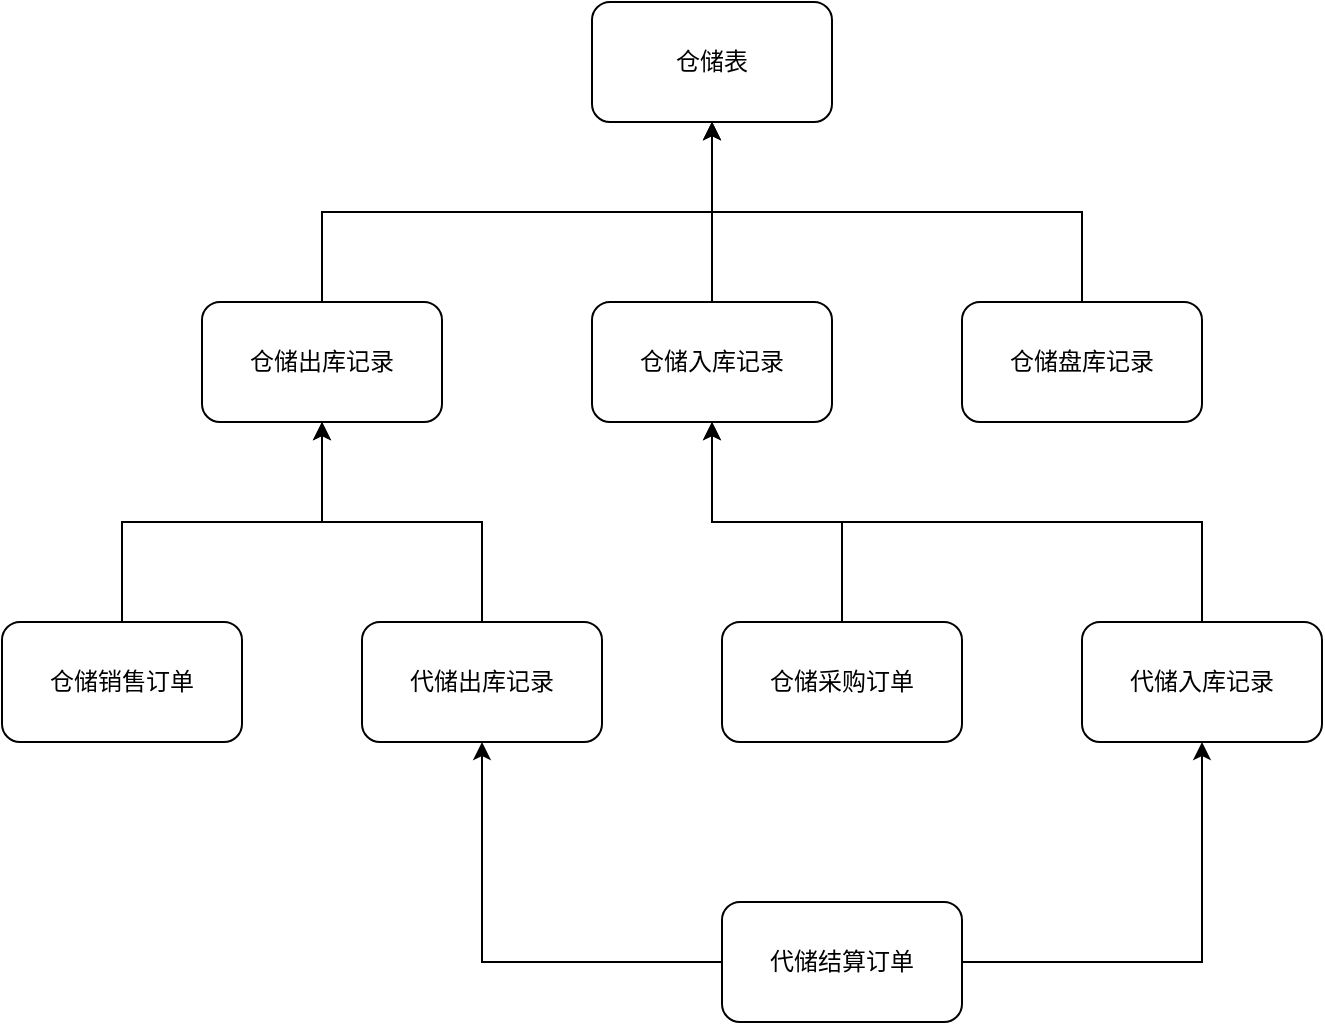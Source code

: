 <mxfile version="24.8.2">
  <diagram id="R2lEEEUBdFMjLlhIrx00" name="Page-1">
    <mxGraphModel dx="1314" dy="865" grid="1" gridSize="10" guides="1" tooltips="1" connect="1" arrows="1" fold="1" page="1" pageScale="1" pageWidth="850" pageHeight="1100" math="0" shadow="0" extFonts="Permanent Marker^https://fonts.googleapis.com/css?family=Permanent+Marker">
      <root>
        <mxCell id="0" />
        <mxCell id="1" parent="0" />
        <mxCell id="Xi6ZE37dB4FefdNTYwoO-2" value="仓储表" style="rounded=1;whiteSpace=wrap;html=1;" vertex="1" parent="1">
          <mxGeometry x="375" y="40" width="120" height="60" as="geometry" />
        </mxCell>
        <mxCell id="Xi6ZE37dB4FefdNTYwoO-5" style="edgeStyle=elbowEdgeStyle;rounded=0;orthogonalLoop=1;jettySize=auto;html=1;entryX=0.5;entryY=1;entryDx=0;entryDy=0;elbow=vertical;" edge="1" parent="1" source="Xi6ZE37dB4FefdNTYwoO-3" target="Xi6ZE37dB4FefdNTYwoO-2">
          <mxGeometry relative="1" as="geometry" />
        </mxCell>
        <mxCell id="Xi6ZE37dB4FefdNTYwoO-3" value="仓储出库记录" style="rounded=1;whiteSpace=wrap;html=1;" vertex="1" parent="1">
          <mxGeometry x="180" y="190" width="120" height="60" as="geometry" />
        </mxCell>
        <mxCell id="Xi6ZE37dB4FefdNTYwoO-6" style="edgeStyle=orthogonalEdgeStyle;rounded=0;orthogonalLoop=1;jettySize=auto;html=1;entryX=0.5;entryY=1;entryDx=0;entryDy=0;" edge="1" parent="1" source="Xi6ZE37dB4FefdNTYwoO-4" target="Xi6ZE37dB4FefdNTYwoO-2">
          <mxGeometry relative="1" as="geometry" />
        </mxCell>
        <mxCell id="Xi6ZE37dB4FefdNTYwoO-4" value="仓储入库记录" style="rounded=1;whiteSpace=wrap;html=1;" vertex="1" parent="1">
          <mxGeometry x="375" y="190" width="120" height="60" as="geometry" />
        </mxCell>
        <mxCell id="Xi6ZE37dB4FefdNTYwoO-21" style="edgeStyle=orthogonalEdgeStyle;rounded=0;orthogonalLoop=1;jettySize=auto;html=1;" edge="1" parent="1" source="Xi6ZE37dB4FefdNTYwoO-10" target="Xi6ZE37dB4FefdNTYwoO-3">
          <mxGeometry relative="1" as="geometry" />
        </mxCell>
        <mxCell id="Xi6ZE37dB4FefdNTYwoO-10" value="仓储销售订单" style="rounded=1;whiteSpace=wrap;html=1;" vertex="1" parent="1">
          <mxGeometry x="80" y="350" width="120" height="60" as="geometry" />
        </mxCell>
        <mxCell id="Xi6ZE37dB4FefdNTYwoO-22" style="edgeStyle=elbowEdgeStyle;rounded=0;orthogonalLoop=1;jettySize=auto;html=1;elbow=vertical;" edge="1" parent="1" source="Xi6ZE37dB4FefdNTYwoO-11" target="Xi6ZE37dB4FefdNTYwoO-2">
          <mxGeometry relative="1" as="geometry" />
        </mxCell>
        <mxCell id="Xi6ZE37dB4FefdNTYwoO-11" value="仓储盘库记录" style="rounded=1;whiteSpace=wrap;html=1;" vertex="1" parent="1">
          <mxGeometry x="560" y="190" width="120" height="60" as="geometry" />
        </mxCell>
        <mxCell id="Xi6ZE37dB4FefdNTYwoO-18" style="edgeStyle=orthogonalEdgeStyle;rounded=0;orthogonalLoop=1;jettySize=auto;html=1;" edge="1" parent="1" source="Xi6ZE37dB4FefdNTYwoO-12" target="Xi6ZE37dB4FefdNTYwoO-4">
          <mxGeometry relative="1" as="geometry" />
        </mxCell>
        <mxCell id="Xi6ZE37dB4FefdNTYwoO-12" value="仓储采购&lt;span style=&quot;background-color: initial;&quot;&gt;订单&lt;/span&gt;" style="rounded=1;whiteSpace=wrap;html=1;" vertex="1" parent="1">
          <mxGeometry x="440" y="350" width="120" height="60" as="geometry" />
        </mxCell>
        <mxCell id="Xi6ZE37dB4FefdNTYwoO-20" style="edgeStyle=orthogonalEdgeStyle;rounded=0;orthogonalLoop=1;jettySize=auto;html=1;" edge="1" parent="1" source="Xi6ZE37dB4FefdNTYwoO-13" target="Xi6ZE37dB4FefdNTYwoO-3">
          <mxGeometry relative="1" as="geometry" />
        </mxCell>
        <mxCell id="Xi6ZE37dB4FefdNTYwoO-13" value="代储出库记录" style="rounded=1;whiteSpace=wrap;html=1;" vertex="1" parent="1">
          <mxGeometry x="260" y="350" width="120" height="60" as="geometry" />
        </mxCell>
        <mxCell id="Xi6ZE37dB4FefdNTYwoO-19" style="edgeStyle=elbowEdgeStyle;rounded=0;orthogonalLoop=1;jettySize=auto;html=1;elbow=vertical;" edge="1" parent="1" source="Xi6ZE37dB4FefdNTYwoO-14" target="Xi6ZE37dB4FefdNTYwoO-4">
          <mxGeometry relative="1" as="geometry" />
        </mxCell>
        <mxCell id="Xi6ZE37dB4FefdNTYwoO-14" value="代储入库记录" style="rounded=1;whiteSpace=wrap;html=1;" vertex="1" parent="1">
          <mxGeometry x="620" y="350" width="120" height="60" as="geometry" />
        </mxCell>
        <mxCell id="Xi6ZE37dB4FefdNTYwoO-16" style="edgeStyle=orthogonalEdgeStyle;rounded=0;orthogonalLoop=1;jettySize=auto;html=1;" edge="1" parent="1" source="Xi6ZE37dB4FefdNTYwoO-15" target="Xi6ZE37dB4FefdNTYwoO-13">
          <mxGeometry relative="1" as="geometry" />
        </mxCell>
        <mxCell id="Xi6ZE37dB4FefdNTYwoO-17" style="edgeStyle=orthogonalEdgeStyle;rounded=0;orthogonalLoop=1;jettySize=auto;html=1;" edge="1" parent="1" source="Xi6ZE37dB4FefdNTYwoO-15" target="Xi6ZE37dB4FefdNTYwoO-14">
          <mxGeometry relative="1" as="geometry" />
        </mxCell>
        <mxCell id="Xi6ZE37dB4FefdNTYwoO-15" value="代储结算订单" style="rounded=1;whiteSpace=wrap;html=1;" vertex="1" parent="1">
          <mxGeometry x="440" y="490" width="120" height="60" as="geometry" />
        </mxCell>
      </root>
    </mxGraphModel>
  </diagram>
</mxfile>
